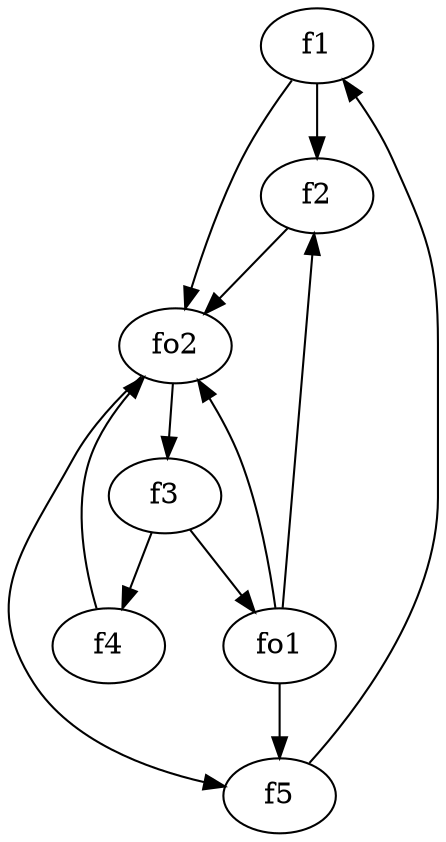 strict digraph  {
f1;
f2;
f3;
f4;
f5;
fo1;
fo2;
f1 -> f2  [weight=2];
f1 -> fo2  [weight=2];
f2 -> fo2  [weight=2];
f3 -> fo1  [weight=2];
f3 -> f4  [weight=2];
f4 -> fo2  [weight=2];
f5 -> f1  [weight=2];
fo1 -> fo2  [weight=2];
fo1 -> f5  [weight=2];
fo1 -> f2  [weight=2];
fo2 -> f3  [weight=2];
fo2 -> f5  [weight=2];
}
